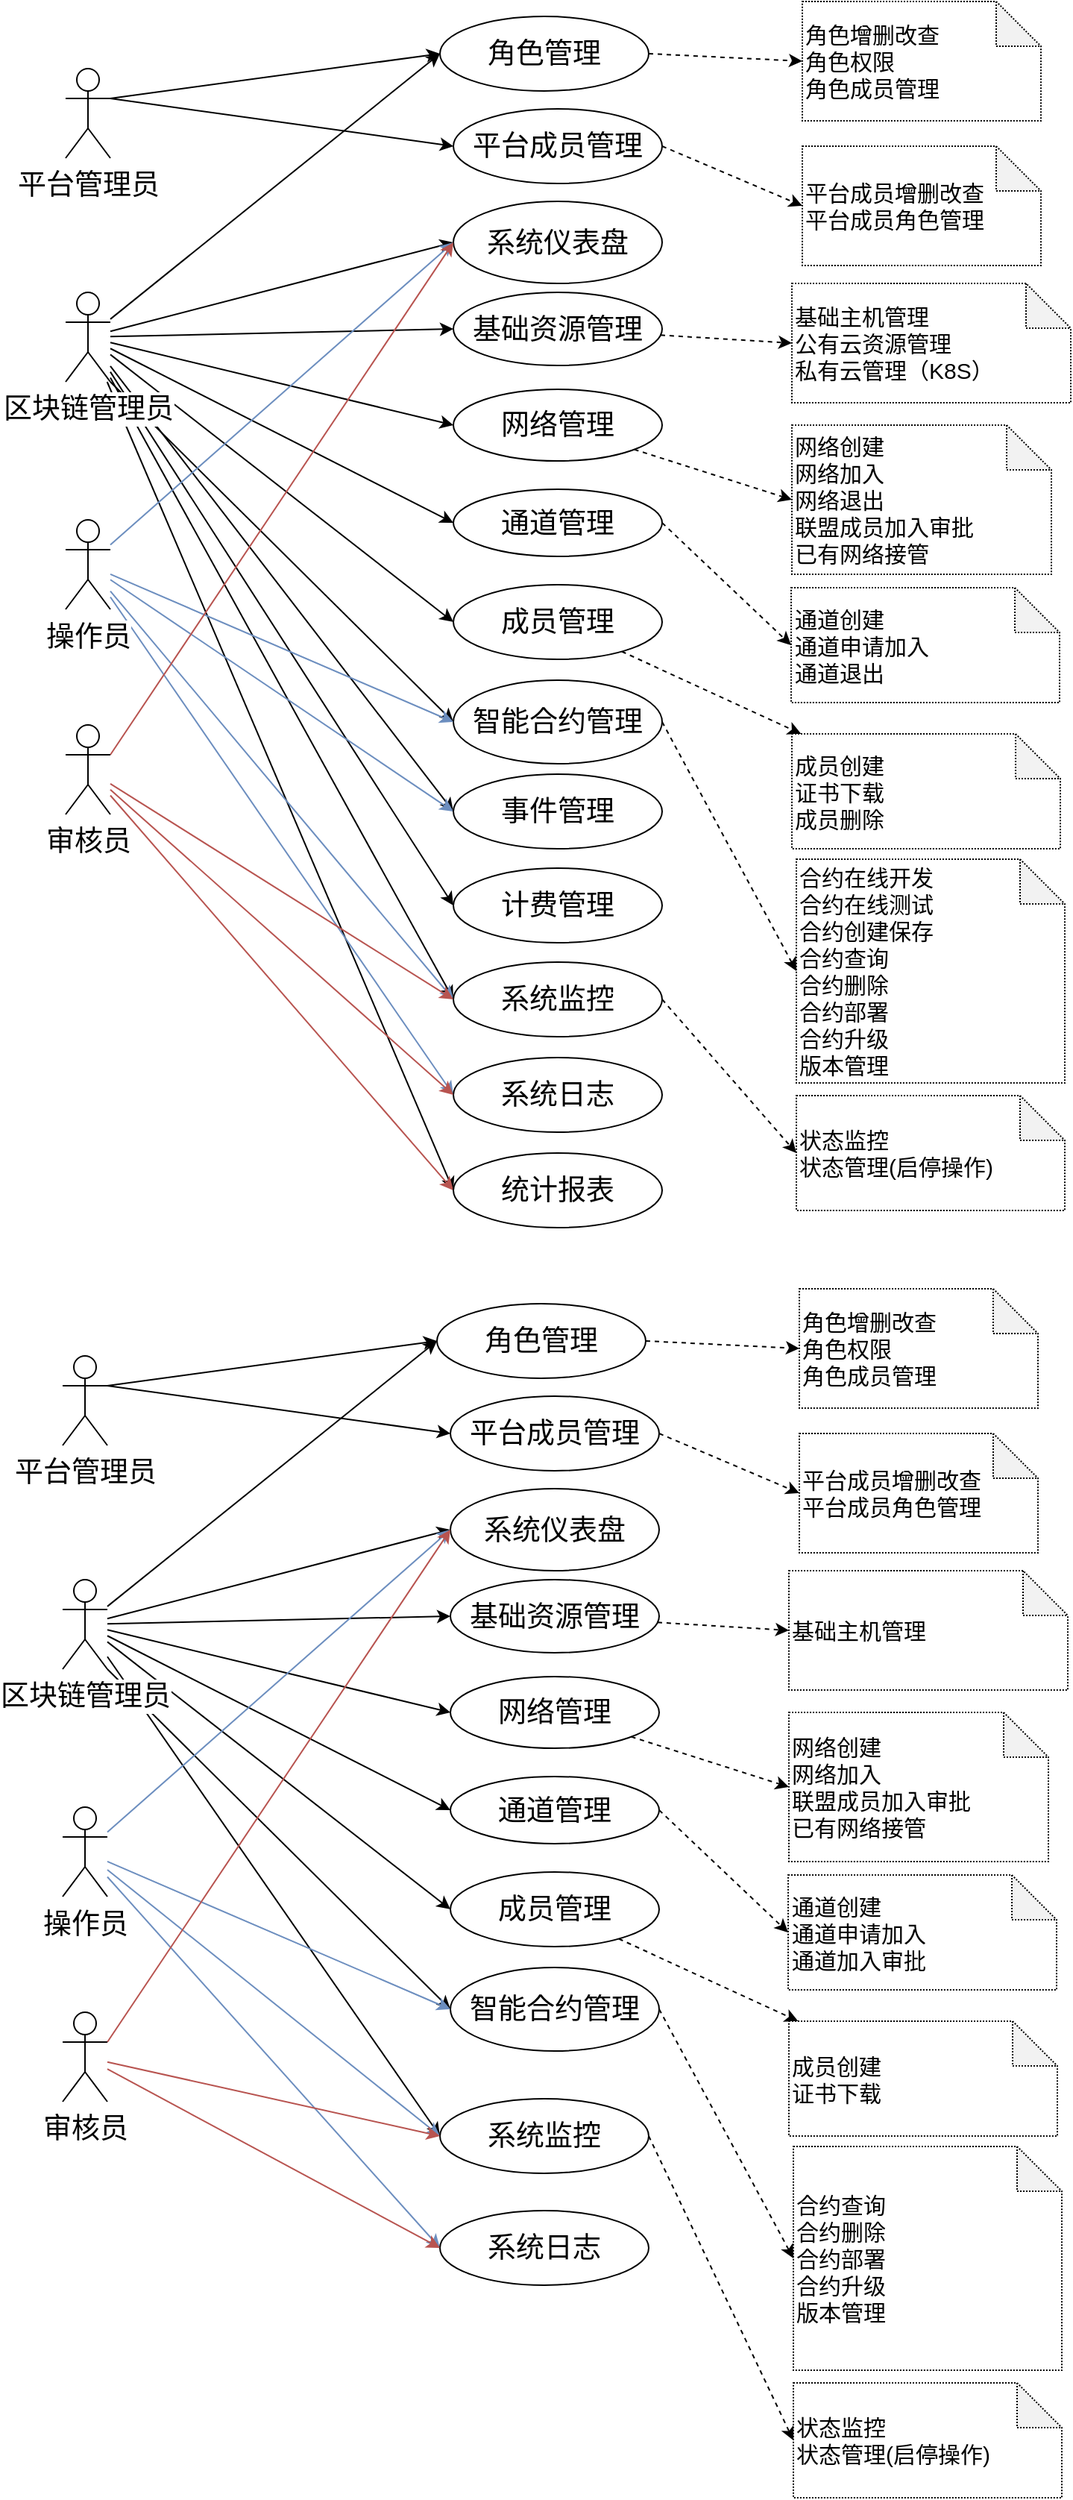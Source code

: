<mxfile version="12.3.6" type="github" pages="1">
  <diagram id="oozkSbW9tRgO9davWDht" name="Ã§Â¬Â¬ 1 Ã©Â¡Âµ">
    <mxGraphModel dx="946" dy="583" grid="0" gridSize="10" guides="1" tooltips="1" connect="1" arrows="1" fold="1" page="1" pageScale="1" pageWidth="3300" pageHeight="4681" math="0" shadow="0">
      <root>
        <mxCell id="0"/>
        <mxCell id="1" parent="0"/>
        <mxCell id="0qH-9EDrpJP9-Y-19pUg-6" style="rounded=0;orthogonalLoop=1;jettySize=auto;html=1;fontSize=19;entryX=0;entryY=0.5;entryDx=0;entryDy=0;" parent="1" source="0qH-9EDrpJP9-Y-19pUg-1" target="0qH-9EDrpJP9-Y-19pUg-5" edge="1">
          <mxGeometry relative="1" as="geometry"/>
        </mxCell>
        <mxCell id="0qH-9EDrpJP9-Y-19pUg-7" style="edgeStyle=none;rounded=0;orthogonalLoop=1;jettySize=auto;html=1;entryX=0;entryY=0.5;entryDx=0;entryDy=0;fontSize=19;" parent="1" source="0qH-9EDrpJP9-Y-19pUg-1" target="0qH-9EDrpJP9-Y-19pUg-2" edge="1">
          <mxGeometry relative="1" as="geometry"/>
        </mxCell>
        <mxCell id="0qH-9EDrpJP9-Y-19pUg-8" style="edgeStyle=none;rounded=0;orthogonalLoop=1;jettySize=auto;html=1;entryX=0;entryY=0.5;entryDx=0;entryDy=0;fontSize=19;" parent="1" source="0qH-9EDrpJP9-Y-19pUg-1" target="0qH-9EDrpJP9-Y-19pUg-4" edge="1">
          <mxGeometry relative="1" as="geometry"/>
        </mxCell>
        <mxCell id="0qH-9EDrpJP9-Y-19pUg-9" style="edgeStyle=none;rounded=0;orthogonalLoop=1;jettySize=auto;html=1;entryX=0;entryY=0.5;entryDx=0;entryDy=0;fontSize=19;" parent="1" source="0qH-9EDrpJP9-Y-19pUg-1" target="0qH-9EDrpJP9-Y-19pUg-3" edge="1">
          <mxGeometry relative="1" as="geometry"/>
        </mxCell>
        <mxCell id="0qH-9EDrpJP9-Y-19pUg-17" style="edgeStyle=none;rounded=0;orthogonalLoop=1;jettySize=auto;html=1;entryX=0;entryY=0.5;entryDx=0;entryDy=0;fontSize=19;" parent="1" source="0qH-9EDrpJP9-Y-19pUg-1" target="0qH-9EDrpJP9-Y-19pUg-16" edge="1">
          <mxGeometry relative="1" as="geometry"/>
        </mxCell>
        <mxCell id="0qH-9EDrpJP9-Y-19pUg-19" style="edgeStyle=none;rounded=0;orthogonalLoop=1;jettySize=auto;html=1;exitX=1;exitY=1;exitDx=0;exitDy=0;exitPerimeter=0;entryX=0;entryY=0.5;entryDx=0;entryDy=0;fontSize=19;" parent="1" source="0qH-9EDrpJP9-Y-19pUg-1" target="0qH-9EDrpJP9-Y-19pUg-18" edge="1">
          <mxGeometry relative="1" as="geometry"/>
        </mxCell>
        <mxCell id="0qH-9EDrpJP9-Y-19pUg-35" style="edgeStyle=none;rounded=0;orthogonalLoop=1;jettySize=auto;html=1;entryX=0;entryY=0.5;entryDx=0;entryDy=0;fontSize=19;" parent="1" source="0qH-9EDrpJP9-Y-19pUg-1" target="0qH-9EDrpJP9-Y-19pUg-34" edge="1">
          <mxGeometry relative="1" as="geometry"/>
        </mxCell>
        <mxCell id="0qH-9EDrpJP9-Y-19pUg-37" style="edgeStyle=none;rounded=0;orthogonalLoop=1;jettySize=auto;html=1;entryX=0;entryY=0.5;entryDx=0;entryDy=0;fontSize=19;" parent="1" source="0qH-9EDrpJP9-Y-19pUg-1" target="0qH-9EDrpJP9-Y-19pUg-32" edge="1">
          <mxGeometry relative="1" as="geometry"/>
        </mxCell>
        <mxCell id="0qH-9EDrpJP9-Y-19pUg-48" style="edgeStyle=none;rounded=0;orthogonalLoop=1;jettySize=auto;html=1;entryX=0;entryY=0.5;entryDx=0;entryDy=0;fontSize=19;" parent="1" source="0qH-9EDrpJP9-Y-19pUg-1" target="0qH-9EDrpJP9-Y-19pUg-46" edge="1">
          <mxGeometry relative="1" as="geometry"/>
        </mxCell>
        <mxCell id="ZpZ45_vEI-XIFmBjgbPw-2" style="rounded=0;orthogonalLoop=1;jettySize=auto;html=1;entryX=0;entryY=0.5;entryDx=0;entryDy=0;" parent="1" source="0qH-9EDrpJP9-Y-19pUg-1" target="ZpZ45_vEI-XIFmBjgbPw-1" edge="1">
          <mxGeometry relative="1" as="geometry"/>
        </mxCell>
        <mxCell id="ZpZ45_vEI-XIFmBjgbPw-5" style="edgeStyle=none;rounded=0;orthogonalLoop=1;jettySize=auto;html=1;entryX=0;entryY=0.5;entryDx=0;entryDy=0;" parent="1" source="0qH-9EDrpJP9-Y-19pUg-1" target="ZpZ45_vEI-XIFmBjgbPw-4" edge="1">
          <mxGeometry relative="1" as="geometry"/>
        </mxCell>
        <mxCell id="0qH-9EDrpJP9-Y-19pUg-1" value="区块链管理员" style="shape=umlActor;verticalLabelPosition=bottom;labelBackgroundColor=#ffffff;verticalAlign=top;html=1;fontSize=19;" parent="1" vertex="1">
          <mxGeometry x="260" y="220" width="30" height="60" as="geometry"/>
        </mxCell>
        <mxCell id="8plSU3mydQgTcdB5nCTO-7" style="edgeStyle=none;rounded=0;orthogonalLoop=1;jettySize=auto;html=1;entryX=0;entryY=0.5;entryDx=0;entryDy=0;entryPerimeter=0;dashed=1;fontSize=15;" parent="1" source="0qH-9EDrpJP9-Y-19pUg-2" target="8plSU3mydQgTcdB5nCTO-4" edge="1">
          <mxGeometry relative="1" as="geometry"/>
        </mxCell>
        <mxCell id="0qH-9EDrpJP9-Y-19pUg-2" value="网络管理&lt;br style=&quot;font-size: 19px;&quot;&gt;" style="ellipse;whiteSpace=wrap;html=1;fontSize=19;" parent="1" vertex="1">
          <mxGeometry x="520" y="285" width="140" height="48" as="geometry"/>
        </mxCell>
        <mxCell id="8plSU3mydQgTcdB5nCTO-9" style="edgeStyle=none;rounded=0;orthogonalLoop=1;jettySize=auto;html=1;dashed=1;fontSize=15;" parent="1" source="0qH-9EDrpJP9-Y-19pUg-3" target="8plSU3mydQgTcdB5nCTO-8" edge="1">
          <mxGeometry relative="1" as="geometry"/>
        </mxCell>
        <mxCell id="0qH-9EDrpJP9-Y-19pUg-3" value="成员管理" style="ellipse;whiteSpace=wrap;html=1;fontSize=19;" parent="1" vertex="1">
          <mxGeometry x="520" y="416" width="140" height="50" as="geometry"/>
        </mxCell>
        <mxCell id="0qH-9EDrpJP9-Y-19pUg-4" value="通道管理" style="ellipse;whiteSpace=wrap;html=1;fontSize=19;" parent="1" vertex="1">
          <mxGeometry x="520" y="352" width="140" height="45" as="geometry"/>
        </mxCell>
        <mxCell id="0qH-9EDrpJP9-Y-19pUg-5" value="角色管理" style="ellipse;whiteSpace=wrap;html=1;fontSize=19;" parent="1" vertex="1">
          <mxGeometry x="511" y="35" width="140" height="50" as="geometry"/>
        </mxCell>
        <mxCell id="8plSU3mydQgTcdB5nCTO-3" style="edgeStyle=none;rounded=0;orthogonalLoop=1;jettySize=auto;html=1;entryX=0;entryY=0.5;entryDx=0;entryDy=0;entryPerimeter=0;dashed=1;" parent="1" source="0qH-9EDrpJP9-Y-19pUg-16" target="8plSU3mydQgTcdB5nCTO-2" edge="1">
          <mxGeometry relative="1" as="geometry"/>
        </mxCell>
        <mxCell id="0qH-9EDrpJP9-Y-19pUg-16" value="基础资源管理&lt;br style=&quot;font-size: 19px&quot;&gt;" style="ellipse;whiteSpace=wrap;html=1;fontSize=19;" parent="1" vertex="1">
          <mxGeometry x="520" y="220" width="140" height="49" as="geometry"/>
        </mxCell>
        <mxCell id="8plSU3mydQgTcdB5nCTO-11" style="edgeStyle=none;rounded=0;orthogonalLoop=1;jettySize=auto;html=1;entryX=0;entryY=0.5;entryDx=0;entryDy=0;entryPerimeter=0;dashed=1;fontSize=15;exitX=1;exitY=0.5;exitDx=0;exitDy=0;" parent="1" source="0qH-9EDrpJP9-Y-19pUg-18" target="8plSU3mydQgTcdB5nCTO-10" edge="1">
          <mxGeometry relative="1" as="geometry"/>
        </mxCell>
        <mxCell id="0qH-9EDrpJP9-Y-19pUg-18" value="智能合约管理" style="ellipse;whiteSpace=wrap;html=1;fontSize=19;" parent="1" vertex="1">
          <mxGeometry x="520" y="480" width="140" height="56" as="geometry"/>
        </mxCell>
        <mxCell id="0qH-9EDrpJP9-Y-19pUg-31" style="edgeStyle=none;rounded=0;orthogonalLoop=1;jettySize=auto;html=1;entryX=0;entryY=0.5;entryDx=0;entryDy=0;fontSize=19;fillColor=#dae8fc;strokeColor=#6c8ebf;" parent="1" source="0qH-9EDrpJP9-Y-19pUg-29" target="0qH-9EDrpJP9-Y-19pUg-18" edge="1">
          <mxGeometry relative="1" as="geometry"/>
        </mxCell>
        <mxCell id="0qH-9EDrpJP9-Y-19pUg-33" style="edgeStyle=none;rounded=0;orthogonalLoop=1;jettySize=auto;html=1;entryX=0;entryY=0.5;entryDx=0;entryDy=0;fontSize=19;fillColor=#dae8fc;strokeColor=#6c8ebf;" parent="1" source="0qH-9EDrpJP9-Y-19pUg-29" target="0qH-9EDrpJP9-Y-19pUg-32" edge="1">
          <mxGeometry relative="1" as="geometry"/>
        </mxCell>
        <mxCell id="0qH-9EDrpJP9-Y-19pUg-36" style="edgeStyle=none;rounded=0;orthogonalLoop=1;jettySize=auto;html=1;entryX=0;entryY=0.5;entryDx=0;entryDy=0;fontSize=19;fillColor=#dae8fc;strokeColor=#6c8ebf;" parent="1" source="0qH-9EDrpJP9-Y-19pUg-29" target="0qH-9EDrpJP9-Y-19pUg-34" edge="1">
          <mxGeometry relative="1" as="geometry"/>
        </mxCell>
        <mxCell id="0qH-9EDrpJP9-Y-19pUg-39" style="edgeStyle=none;rounded=0;orthogonalLoop=1;jettySize=auto;html=1;entryX=0;entryY=0.5;entryDx=0;entryDy=0;fontSize=19;fillColor=#dae8fc;strokeColor=#6c8ebf;" parent="1" source="0qH-9EDrpJP9-Y-19pUg-29" target="0qH-9EDrpJP9-Y-19pUg-38" edge="1">
          <mxGeometry relative="1" as="geometry"/>
        </mxCell>
        <mxCell id="ZpZ45_vEI-XIFmBjgbPw-3" style="edgeStyle=none;rounded=0;orthogonalLoop=1;jettySize=auto;html=1;entryX=0;entryY=0.5;entryDx=0;entryDy=0;fillColor=#dae8fc;strokeColor=#6c8ebf;" parent="1" source="0qH-9EDrpJP9-Y-19pUg-29" target="ZpZ45_vEI-XIFmBjgbPw-1" edge="1">
          <mxGeometry relative="1" as="geometry"/>
        </mxCell>
        <mxCell id="0qH-9EDrpJP9-Y-19pUg-29" value="操作员&lt;br style=&quot;font-size: 19px&quot;&gt;" style="shape=umlActor;verticalLabelPosition=bottom;labelBackgroundColor=#ffffff;verticalAlign=top;html=1;fontSize=19;" parent="1" vertex="1">
          <mxGeometry x="260" y="372.5" width="30" height="60" as="geometry"/>
        </mxCell>
        <mxCell id="8plSU3mydQgTcdB5nCTO-13" style="edgeStyle=none;rounded=0;orthogonalLoop=1;jettySize=auto;html=1;entryX=0;entryY=0.5;entryDx=0;entryDy=0;entryPerimeter=0;dashed=1;fontSize=15;exitX=1;exitY=0.5;exitDx=0;exitDy=0;" parent="1" source="0qH-9EDrpJP9-Y-19pUg-32" target="8plSU3mydQgTcdB5nCTO-12" edge="1">
          <mxGeometry relative="1" as="geometry"/>
        </mxCell>
        <mxCell id="0qH-9EDrpJP9-Y-19pUg-32" value="系统监控" style="ellipse;whiteSpace=wrap;html=1;fontSize=19;" parent="1" vertex="1">
          <mxGeometry x="520" y="669" width="140" height="50" as="geometry"/>
        </mxCell>
        <mxCell id="8plSU3mydQgTcdB5nCTO-1" style="rounded=0;orthogonalLoop=1;jettySize=auto;html=1;entryX=0;entryY=0.5;entryDx=0;entryDy=0;entryPerimeter=0;dashed=1;exitX=1;exitY=0.5;exitDx=0;exitDy=0;" parent="1" source="0qH-9EDrpJP9-Y-19pUg-5" target="Ccfd51ajzRlaOkpZHizr-2" edge="1">
          <mxGeometry relative="1" as="geometry"/>
        </mxCell>
        <mxCell id="0qH-9EDrpJP9-Y-19pUg-34" value="系统仪表盘" style="ellipse;whiteSpace=wrap;html=1;fontSize=19;" parent="1" vertex="1">
          <mxGeometry x="520" y="159" width="140" height="55" as="geometry"/>
        </mxCell>
        <mxCell id="0qH-9EDrpJP9-Y-19pUg-38" value="系统日志" style="ellipse;whiteSpace=wrap;html=1;fontSize=19;" parent="1" vertex="1">
          <mxGeometry x="520" y="733" width="140" height="50" as="geometry"/>
        </mxCell>
        <mxCell id="0qH-9EDrpJP9-Y-19pUg-43" style="edgeStyle=none;rounded=0;orthogonalLoop=1;jettySize=auto;html=1;entryX=0;entryY=0.5;entryDx=0;entryDy=0;fontSize=19;exitX=1;exitY=0.333;exitDx=0;exitDy=0;exitPerimeter=0;fillColor=#f8cecc;strokeColor=#b85450;" parent="1" source="0qH-9EDrpJP9-Y-19pUg-40" target="0qH-9EDrpJP9-Y-19pUg-34" edge="1">
          <mxGeometry relative="1" as="geometry"/>
        </mxCell>
        <mxCell id="0qH-9EDrpJP9-Y-19pUg-44" style="edgeStyle=none;rounded=0;orthogonalLoop=1;jettySize=auto;html=1;entryX=0;entryY=0.5;entryDx=0;entryDy=0;fontSize=19;fillColor=#f8cecc;strokeColor=#b85450;" parent="1" source="0qH-9EDrpJP9-Y-19pUg-40" target="0qH-9EDrpJP9-Y-19pUg-38" edge="1">
          <mxGeometry relative="1" as="geometry"/>
        </mxCell>
        <mxCell id="0qH-9EDrpJP9-Y-19pUg-45" style="edgeStyle=none;rounded=0;orthogonalLoop=1;jettySize=auto;html=1;entryX=0;entryY=0.5;entryDx=0;entryDy=0;fontSize=19;fillColor=#f8cecc;strokeColor=#b85450;" parent="1" source="0qH-9EDrpJP9-Y-19pUg-40" target="0qH-9EDrpJP9-Y-19pUg-32" edge="1">
          <mxGeometry relative="1" as="geometry"/>
        </mxCell>
        <mxCell id="0qH-9EDrpJP9-Y-19pUg-47" style="edgeStyle=none;rounded=0;orthogonalLoop=1;jettySize=auto;html=1;entryX=0;entryY=0.5;entryDx=0;entryDy=0;fontSize=19;fillColor=#f8cecc;strokeColor=#b85450;" parent="1" source="0qH-9EDrpJP9-Y-19pUg-40" target="0qH-9EDrpJP9-Y-19pUg-46" edge="1">
          <mxGeometry relative="1" as="geometry"/>
        </mxCell>
        <mxCell id="0qH-9EDrpJP9-Y-19pUg-40" value="审核员" style="shape=umlActor;verticalLabelPosition=bottom;labelBackgroundColor=#ffffff;verticalAlign=top;html=1;fontSize=19;" parent="1" vertex="1">
          <mxGeometry x="260" y="510" width="30" height="60" as="geometry"/>
        </mxCell>
        <mxCell id="0qH-9EDrpJP9-Y-19pUg-46" value="统计报表" style="ellipse;whiteSpace=wrap;html=1;fontSize=19;" parent="1" vertex="1">
          <mxGeometry x="520" y="797" width="140" height="50" as="geometry"/>
        </mxCell>
        <mxCell id="Ccfd51ajzRlaOkpZHizr-2" value="角色增删改查&lt;br style=&quot;font-size: 15px&quot;&gt;角色权限&lt;br&gt;角色成员管理" style="shape=note;whiteSpace=wrap;html=1;backgroundOutline=1;darkOpacity=0.05;fontSize=15;align=left;dashed=1;dashPattern=1 1;" parent="1" vertex="1">
          <mxGeometry x="754" y="25" width="160" height="80" as="geometry"/>
        </mxCell>
        <mxCell id="8plSU3mydQgTcdB5nCTO-2" value="基础主机管理&lt;br style=&quot;font-size: 15px;&quot;&gt;公有云资源管理&lt;br style=&quot;font-size: 15px;&quot;&gt;私有云管理（K8S）&lt;br style=&quot;font-size: 15px;&quot;&gt;" style="shape=note;whiteSpace=wrap;html=1;backgroundOutline=1;darkOpacity=0.05;fontSize=15;align=left;dashed=1;dashPattern=1 1;" parent="1" vertex="1">
          <mxGeometry x="747" y="214" width="187" height="80" as="geometry"/>
        </mxCell>
        <mxCell id="8plSU3mydQgTcdB5nCTO-6" value="" style="edgeStyle=none;rounded=0;orthogonalLoop=1;jettySize=auto;html=1;dashed=1;fontSize=15;exitX=1;exitY=0.5;exitDx=0;exitDy=0;entryX=0;entryY=0.5;entryDx=0;entryDy=0;entryPerimeter=0;" parent="1" source="0qH-9EDrpJP9-Y-19pUg-4" target="8plSU3mydQgTcdB5nCTO-5" edge="1">
          <mxGeometry relative="1" as="geometry"/>
        </mxCell>
        <mxCell id="8plSU3mydQgTcdB5nCTO-4" value="网络创建&lt;br&gt;网络加入&lt;br&gt;网络退出&lt;br&gt;联盟成员加入审批&lt;br&gt;已有网络接管&lt;br style=&quot;font-size: 15px&quot;&gt;" style="shape=note;whiteSpace=wrap;html=1;backgroundOutline=1;darkOpacity=0.05;fontSize=15;align=left;dashed=1;dashPattern=1 1;" parent="1" vertex="1">
          <mxGeometry x="747" y="309" width="174" height="100" as="geometry"/>
        </mxCell>
        <mxCell id="8plSU3mydQgTcdB5nCTO-5" value="通道创建&lt;br&gt;通道申请加入&lt;br&gt;通道退出&lt;br style=&quot;font-size: 15px&quot;&gt;" style="shape=note;whiteSpace=wrap;html=1;backgroundOutline=1;darkOpacity=0.05;fontSize=15;align=left;dashed=1;dashPattern=1 1;" parent="1" vertex="1">
          <mxGeometry x="746.5" y="418" width="180" height="77" as="geometry"/>
        </mxCell>
        <mxCell id="8plSU3mydQgTcdB5nCTO-8" value="成员创建&lt;br&gt;证书下载&lt;br&gt;成员删除&lt;br style=&quot;font-size: 15px&quot;&gt;" style="shape=note;whiteSpace=wrap;html=1;backgroundOutline=1;darkOpacity=0.05;fontSize=15;align=left;dashed=1;dashPattern=1 1;" parent="1" vertex="1">
          <mxGeometry x="747" y="516" width="180" height="77" as="geometry"/>
        </mxCell>
        <mxCell id="8plSU3mydQgTcdB5nCTO-10" value="合约在线开发&lt;br&gt;合约在线测试&lt;br&gt;合约创建保存&lt;br&gt;合约查询&lt;br&gt;合约删除&lt;br&gt;合约部署&lt;br&gt;合约升级&lt;br&gt;版本管理&lt;br style=&quot;font-size: 15px&quot;&gt;" style="shape=note;whiteSpace=wrap;html=1;backgroundOutline=1;darkOpacity=0.05;fontSize=15;align=left;dashed=1;dashPattern=1 1;" parent="1" vertex="1">
          <mxGeometry x="750" y="600" width="180" height="150" as="geometry"/>
        </mxCell>
        <mxCell id="8plSU3mydQgTcdB5nCTO-12" value="状态监控&lt;br&gt;状态管理(启停操作)&lt;br style=&quot;font-size: 15px&quot;&gt;" style="shape=note;whiteSpace=wrap;html=1;backgroundOutline=1;darkOpacity=0.05;fontSize=15;align=left;dashed=1;dashPattern=1 1;" parent="1" vertex="1">
          <mxGeometry x="750" y="758.5" width="180" height="77" as="geometry"/>
        </mxCell>
        <mxCell id="ZpZ45_vEI-XIFmBjgbPw-1" value="事件管理" style="ellipse;whiteSpace=wrap;html=1;fontSize=19;" parent="1" vertex="1">
          <mxGeometry x="520" y="543" width="140" height="50" as="geometry"/>
        </mxCell>
        <mxCell id="ZpZ45_vEI-XIFmBjgbPw-4" value="计费管理" style="ellipse;whiteSpace=wrap;html=1;fontSize=19;" parent="1" vertex="1">
          <mxGeometry x="520" y="606" width="140" height="50" as="geometry"/>
        </mxCell>
        <mxCell id="s-LMiSfw2OvxJg3AGcIB-1" value="平台管理员" style="shape=umlActor;verticalLabelPosition=bottom;labelBackgroundColor=#ffffff;verticalAlign=top;html=1;fontSize=19;" parent="1" vertex="1">
          <mxGeometry x="260" y="70" width="30" height="60" as="geometry"/>
        </mxCell>
        <mxCell id="s-LMiSfw2OvxJg3AGcIB-5" value="平台成员管理" style="ellipse;whiteSpace=wrap;html=1;fontSize=19;" parent="1" vertex="1">
          <mxGeometry x="520" y="97" width="140" height="50" as="geometry"/>
        </mxCell>
        <mxCell id="s-LMiSfw2OvxJg3AGcIB-7" value="" style="endArrow=classic;html=1;fontSize=12;exitX=1;exitY=0.333;exitDx=0;exitDy=0;exitPerimeter=0;entryX=0;entryY=0.5;entryDx=0;entryDy=0;" parent="1" source="s-LMiSfw2OvxJg3AGcIB-1" target="0qH-9EDrpJP9-Y-19pUg-5" edge="1">
          <mxGeometry width="50" height="50" relative="1" as="geometry">
            <mxPoint x="333" y="87" as="sourcePoint"/>
            <mxPoint x="383" y="37" as="targetPoint"/>
          </mxGeometry>
        </mxCell>
        <mxCell id="s-LMiSfw2OvxJg3AGcIB-8" value="" style="endArrow=classic;html=1;fontSize=12;exitX=1;exitY=0.333;exitDx=0;exitDy=0;exitPerimeter=0;entryX=0;entryY=0.5;entryDx=0;entryDy=0;" parent="1" source="s-LMiSfw2OvxJg3AGcIB-1" target="s-LMiSfw2OvxJg3AGcIB-5" edge="1">
          <mxGeometry width="50" height="50" relative="1" as="geometry">
            <mxPoint x="339" y="157" as="sourcePoint"/>
            <mxPoint x="389" y="107" as="targetPoint"/>
          </mxGeometry>
        </mxCell>
        <mxCell id="s-LMiSfw2OvxJg3AGcIB-9" value="平台成员增删改查&lt;br&gt;平台成员角色管理&lt;br style=&quot;font-size: 15px&quot;&gt;" style="shape=note;whiteSpace=wrap;html=1;backgroundOutline=1;darkOpacity=0.05;fontSize=15;align=left;dashed=1;dashPattern=1 1;" parent="1" vertex="1">
          <mxGeometry x="754" y="122" width="160" height="80" as="geometry"/>
        </mxCell>
        <mxCell id="s-LMiSfw2OvxJg3AGcIB-11" value="" style="endArrow=classic;html=1;fontSize=12;exitX=1;exitY=0.5;exitDx=0;exitDy=0;entryX=0;entryY=0.5;entryDx=0;entryDy=0;entryPerimeter=0;dashed=1;" parent="1" source="s-LMiSfw2OvxJg3AGcIB-5" target="s-LMiSfw2OvxJg3AGcIB-9" edge="1">
          <mxGeometry width="50" height="50" relative="1" as="geometry">
            <mxPoint x="694" y="161" as="sourcePoint"/>
            <mxPoint x="744" y="161" as="targetPoint"/>
          </mxGeometry>
        </mxCell>
        <mxCell id="CehQnJ190Mu7V5oRBS2e-1" style="rounded=0;orthogonalLoop=1;jettySize=auto;html=1;fontSize=19;entryX=0;entryY=0.5;entryDx=0;entryDy=0;" edge="1" parent="1" source="CehQnJ190Mu7V5oRBS2e-12" target="CehQnJ190Mu7V5oRBS2e-18">
          <mxGeometry relative="1" as="geometry"/>
        </mxCell>
        <mxCell id="CehQnJ190Mu7V5oRBS2e-2" style="edgeStyle=none;rounded=0;orthogonalLoop=1;jettySize=auto;html=1;entryX=0;entryY=0.5;entryDx=0;entryDy=0;fontSize=19;" edge="1" parent="1" source="CehQnJ190Mu7V5oRBS2e-12" target="CehQnJ190Mu7V5oRBS2e-14">
          <mxGeometry relative="1" as="geometry"/>
        </mxCell>
        <mxCell id="CehQnJ190Mu7V5oRBS2e-3" style="edgeStyle=none;rounded=0;orthogonalLoop=1;jettySize=auto;html=1;entryX=0;entryY=0.5;entryDx=0;entryDy=0;fontSize=19;" edge="1" parent="1" source="CehQnJ190Mu7V5oRBS2e-12" target="CehQnJ190Mu7V5oRBS2e-17">
          <mxGeometry relative="1" as="geometry"/>
        </mxCell>
        <mxCell id="CehQnJ190Mu7V5oRBS2e-4" style="edgeStyle=none;rounded=0;orthogonalLoop=1;jettySize=auto;html=1;entryX=0;entryY=0.5;entryDx=0;entryDy=0;fontSize=19;" edge="1" parent="1" source="CehQnJ190Mu7V5oRBS2e-12" target="CehQnJ190Mu7V5oRBS2e-16">
          <mxGeometry relative="1" as="geometry"/>
        </mxCell>
        <mxCell id="CehQnJ190Mu7V5oRBS2e-5" style="edgeStyle=none;rounded=0;orthogonalLoop=1;jettySize=auto;html=1;entryX=0;entryY=0.5;entryDx=0;entryDy=0;fontSize=19;" edge="1" parent="1" source="CehQnJ190Mu7V5oRBS2e-12" target="CehQnJ190Mu7V5oRBS2e-20">
          <mxGeometry relative="1" as="geometry"/>
        </mxCell>
        <mxCell id="CehQnJ190Mu7V5oRBS2e-6" style="edgeStyle=none;rounded=0;orthogonalLoop=1;jettySize=auto;html=1;exitX=1;exitY=1;exitDx=0;exitDy=0;exitPerimeter=0;entryX=0;entryY=0.5;entryDx=0;entryDy=0;fontSize=19;" edge="1" parent="1" source="CehQnJ190Mu7V5oRBS2e-12" target="CehQnJ190Mu7V5oRBS2e-22">
          <mxGeometry relative="1" as="geometry"/>
        </mxCell>
        <mxCell id="CehQnJ190Mu7V5oRBS2e-7" style="edgeStyle=none;rounded=0;orthogonalLoop=1;jettySize=auto;html=1;entryX=0;entryY=0.5;entryDx=0;entryDy=0;fontSize=19;" edge="1" parent="1" source="CehQnJ190Mu7V5oRBS2e-12" target="CehQnJ190Mu7V5oRBS2e-32">
          <mxGeometry relative="1" as="geometry"/>
        </mxCell>
        <mxCell id="CehQnJ190Mu7V5oRBS2e-8" style="edgeStyle=none;rounded=0;orthogonalLoop=1;jettySize=auto;html=1;entryX=0;entryY=0.5;entryDx=0;entryDy=0;fontSize=19;" edge="1" parent="1" source="CehQnJ190Mu7V5oRBS2e-12" target="CehQnJ190Mu7V5oRBS2e-30">
          <mxGeometry relative="1" as="geometry"/>
        </mxCell>
        <mxCell id="CehQnJ190Mu7V5oRBS2e-12" value="区块链管理员" style="shape=umlActor;verticalLabelPosition=bottom;labelBackgroundColor=#ffffff;verticalAlign=top;html=1;fontSize=19;" vertex="1" parent="1">
          <mxGeometry x="258" y="1083" width="30" height="60" as="geometry"/>
        </mxCell>
        <mxCell id="CehQnJ190Mu7V5oRBS2e-13" style="edgeStyle=none;rounded=0;orthogonalLoop=1;jettySize=auto;html=1;entryX=0;entryY=0.5;entryDx=0;entryDy=0;entryPerimeter=0;dashed=1;fontSize=15;" edge="1" parent="1" source="CehQnJ190Mu7V5oRBS2e-14" target="CehQnJ190Mu7V5oRBS2e-43">
          <mxGeometry relative="1" as="geometry"/>
        </mxCell>
        <mxCell id="CehQnJ190Mu7V5oRBS2e-14" value="网络管理&lt;br style=&quot;font-size: 19px;&quot;&gt;" style="ellipse;whiteSpace=wrap;html=1;fontSize=19;" vertex="1" parent="1">
          <mxGeometry x="518" y="1148" width="140" height="48" as="geometry"/>
        </mxCell>
        <mxCell id="CehQnJ190Mu7V5oRBS2e-15" style="edgeStyle=none;rounded=0;orthogonalLoop=1;jettySize=auto;html=1;dashed=1;fontSize=15;" edge="1" parent="1" source="CehQnJ190Mu7V5oRBS2e-16" target="CehQnJ190Mu7V5oRBS2e-45">
          <mxGeometry relative="1" as="geometry"/>
        </mxCell>
        <mxCell id="CehQnJ190Mu7V5oRBS2e-16" value="成员管理" style="ellipse;whiteSpace=wrap;html=1;fontSize=19;" vertex="1" parent="1">
          <mxGeometry x="518" y="1279" width="140" height="50" as="geometry"/>
        </mxCell>
        <mxCell id="CehQnJ190Mu7V5oRBS2e-17" value="通道管理" style="ellipse;whiteSpace=wrap;html=1;fontSize=19;" vertex="1" parent="1">
          <mxGeometry x="518" y="1215" width="140" height="45" as="geometry"/>
        </mxCell>
        <mxCell id="CehQnJ190Mu7V5oRBS2e-18" value="角色管理" style="ellipse;whiteSpace=wrap;html=1;fontSize=19;" vertex="1" parent="1">
          <mxGeometry x="509" y="898" width="140" height="50" as="geometry"/>
        </mxCell>
        <mxCell id="CehQnJ190Mu7V5oRBS2e-19" style="edgeStyle=none;rounded=0;orthogonalLoop=1;jettySize=auto;html=1;entryX=0;entryY=0.5;entryDx=0;entryDy=0;entryPerimeter=0;dashed=1;" edge="1" parent="1" source="CehQnJ190Mu7V5oRBS2e-20" target="CehQnJ190Mu7V5oRBS2e-41">
          <mxGeometry relative="1" as="geometry"/>
        </mxCell>
        <mxCell id="CehQnJ190Mu7V5oRBS2e-20" value="基础资源管理&lt;br style=&quot;font-size: 19px&quot;&gt;" style="ellipse;whiteSpace=wrap;html=1;fontSize=19;" vertex="1" parent="1">
          <mxGeometry x="518" y="1083" width="140" height="49" as="geometry"/>
        </mxCell>
        <mxCell id="CehQnJ190Mu7V5oRBS2e-21" style="edgeStyle=none;rounded=0;orthogonalLoop=1;jettySize=auto;html=1;entryX=0;entryY=0.5;entryDx=0;entryDy=0;entryPerimeter=0;dashed=1;fontSize=15;exitX=1;exitY=0.5;exitDx=0;exitDy=0;" edge="1" parent="1" source="CehQnJ190Mu7V5oRBS2e-22" target="CehQnJ190Mu7V5oRBS2e-46">
          <mxGeometry relative="1" as="geometry"/>
        </mxCell>
        <mxCell id="CehQnJ190Mu7V5oRBS2e-22" value="智能合约管理" style="ellipse;whiteSpace=wrap;html=1;fontSize=19;" vertex="1" parent="1">
          <mxGeometry x="518" y="1343" width="140" height="56" as="geometry"/>
        </mxCell>
        <mxCell id="CehQnJ190Mu7V5oRBS2e-23" style="edgeStyle=none;rounded=0;orthogonalLoop=1;jettySize=auto;html=1;entryX=0;entryY=0.5;entryDx=0;entryDy=0;fontSize=19;fillColor=#dae8fc;strokeColor=#6c8ebf;" edge="1" parent="1" source="CehQnJ190Mu7V5oRBS2e-28" target="CehQnJ190Mu7V5oRBS2e-22">
          <mxGeometry relative="1" as="geometry"/>
        </mxCell>
        <mxCell id="CehQnJ190Mu7V5oRBS2e-24" style="edgeStyle=none;rounded=0;orthogonalLoop=1;jettySize=auto;html=1;entryX=0;entryY=0.5;entryDx=0;entryDy=0;fontSize=19;fillColor=#dae8fc;strokeColor=#6c8ebf;" edge="1" parent="1" source="CehQnJ190Mu7V5oRBS2e-28" target="CehQnJ190Mu7V5oRBS2e-30">
          <mxGeometry relative="1" as="geometry"/>
        </mxCell>
        <mxCell id="CehQnJ190Mu7V5oRBS2e-25" style="edgeStyle=none;rounded=0;orthogonalLoop=1;jettySize=auto;html=1;entryX=0;entryY=0.5;entryDx=0;entryDy=0;fontSize=19;fillColor=#dae8fc;strokeColor=#6c8ebf;" edge="1" parent="1" source="CehQnJ190Mu7V5oRBS2e-28" target="CehQnJ190Mu7V5oRBS2e-32">
          <mxGeometry relative="1" as="geometry"/>
        </mxCell>
        <mxCell id="CehQnJ190Mu7V5oRBS2e-26" style="edgeStyle=none;rounded=0;orthogonalLoop=1;jettySize=auto;html=1;entryX=0;entryY=0.5;entryDx=0;entryDy=0;fontSize=19;fillColor=#dae8fc;strokeColor=#6c8ebf;" edge="1" parent="1" source="CehQnJ190Mu7V5oRBS2e-28" target="CehQnJ190Mu7V5oRBS2e-33">
          <mxGeometry relative="1" as="geometry"/>
        </mxCell>
        <mxCell id="CehQnJ190Mu7V5oRBS2e-28" value="操作员&lt;br style=&quot;font-size: 19px&quot;&gt;" style="shape=umlActor;verticalLabelPosition=bottom;labelBackgroundColor=#ffffff;verticalAlign=top;html=1;fontSize=19;" vertex="1" parent="1">
          <mxGeometry x="258" y="1235.5" width="30" height="60" as="geometry"/>
        </mxCell>
        <mxCell id="CehQnJ190Mu7V5oRBS2e-29" style="edgeStyle=none;rounded=0;orthogonalLoop=1;jettySize=auto;html=1;entryX=0;entryY=0.5;entryDx=0;entryDy=0;entryPerimeter=0;dashed=1;fontSize=15;exitX=1;exitY=0.5;exitDx=0;exitDy=0;" edge="1" parent="1" source="CehQnJ190Mu7V5oRBS2e-30" target="CehQnJ190Mu7V5oRBS2e-47">
          <mxGeometry relative="1" as="geometry"/>
        </mxCell>
        <mxCell id="CehQnJ190Mu7V5oRBS2e-30" value="系统监控" style="ellipse;whiteSpace=wrap;html=1;fontSize=19;" vertex="1" parent="1">
          <mxGeometry x="511" y="1431" width="140" height="50" as="geometry"/>
        </mxCell>
        <mxCell id="CehQnJ190Mu7V5oRBS2e-31" style="rounded=0;orthogonalLoop=1;jettySize=auto;html=1;entryX=0;entryY=0.5;entryDx=0;entryDy=0;entryPerimeter=0;dashed=1;exitX=1;exitY=0.5;exitDx=0;exitDy=0;" edge="1" parent="1" source="CehQnJ190Mu7V5oRBS2e-18" target="CehQnJ190Mu7V5oRBS2e-40">
          <mxGeometry relative="1" as="geometry"/>
        </mxCell>
        <mxCell id="CehQnJ190Mu7V5oRBS2e-32" value="系统仪表盘" style="ellipse;whiteSpace=wrap;html=1;fontSize=19;" vertex="1" parent="1">
          <mxGeometry x="518" y="1022" width="140" height="55" as="geometry"/>
        </mxCell>
        <mxCell id="CehQnJ190Mu7V5oRBS2e-33" value="系统日志" style="ellipse;whiteSpace=wrap;html=1;fontSize=19;" vertex="1" parent="1">
          <mxGeometry x="511" y="1506" width="140" height="50" as="geometry"/>
        </mxCell>
        <mxCell id="CehQnJ190Mu7V5oRBS2e-34" style="edgeStyle=none;rounded=0;orthogonalLoop=1;jettySize=auto;html=1;entryX=0;entryY=0.5;entryDx=0;entryDy=0;fontSize=19;exitX=1;exitY=0.333;exitDx=0;exitDy=0;exitPerimeter=0;fillColor=#f8cecc;strokeColor=#b85450;" edge="1" parent="1" source="CehQnJ190Mu7V5oRBS2e-38" target="CehQnJ190Mu7V5oRBS2e-32">
          <mxGeometry relative="1" as="geometry"/>
        </mxCell>
        <mxCell id="CehQnJ190Mu7V5oRBS2e-35" style="edgeStyle=none;rounded=0;orthogonalLoop=1;jettySize=auto;html=1;entryX=0;entryY=0.5;entryDx=0;entryDy=0;fontSize=19;fillColor=#f8cecc;strokeColor=#b85450;" edge="1" parent="1" source="CehQnJ190Mu7V5oRBS2e-38" target="CehQnJ190Mu7V5oRBS2e-33">
          <mxGeometry relative="1" as="geometry"/>
        </mxCell>
        <mxCell id="CehQnJ190Mu7V5oRBS2e-36" style="edgeStyle=none;rounded=0;orthogonalLoop=1;jettySize=auto;html=1;entryX=0;entryY=0.5;entryDx=0;entryDy=0;fontSize=19;fillColor=#f8cecc;strokeColor=#b85450;" edge="1" parent="1" source="CehQnJ190Mu7V5oRBS2e-38" target="CehQnJ190Mu7V5oRBS2e-30">
          <mxGeometry relative="1" as="geometry"/>
        </mxCell>
        <mxCell id="CehQnJ190Mu7V5oRBS2e-38" value="审核员" style="shape=umlActor;verticalLabelPosition=bottom;labelBackgroundColor=#ffffff;verticalAlign=top;html=1;fontSize=19;" vertex="1" parent="1">
          <mxGeometry x="258" y="1373" width="30" height="60" as="geometry"/>
        </mxCell>
        <mxCell id="CehQnJ190Mu7V5oRBS2e-40" value="角色增删改查&lt;br style=&quot;font-size: 15px&quot;&gt;角色权限&lt;br&gt;角色成员管理" style="shape=note;whiteSpace=wrap;html=1;backgroundOutline=1;darkOpacity=0.05;fontSize=15;align=left;dashed=1;dashPattern=1 1;" vertex="1" parent="1">
          <mxGeometry x="752" y="888" width="160" height="80" as="geometry"/>
        </mxCell>
        <mxCell id="CehQnJ190Mu7V5oRBS2e-41" value="基础主机管理" style="shape=note;whiteSpace=wrap;html=1;backgroundOutline=1;darkOpacity=0.05;fontSize=15;align=left;dashed=1;dashPattern=1 1;" vertex="1" parent="1">
          <mxGeometry x="745" y="1077" width="187" height="80" as="geometry"/>
        </mxCell>
        <mxCell id="CehQnJ190Mu7V5oRBS2e-42" value="" style="edgeStyle=none;rounded=0;orthogonalLoop=1;jettySize=auto;html=1;dashed=1;fontSize=15;exitX=1;exitY=0.5;exitDx=0;exitDy=0;entryX=0;entryY=0.5;entryDx=0;entryDy=0;entryPerimeter=0;" edge="1" parent="1" source="CehQnJ190Mu7V5oRBS2e-17" target="CehQnJ190Mu7V5oRBS2e-44">
          <mxGeometry relative="1" as="geometry"/>
        </mxCell>
        <mxCell id="CehQnJ190Mu7V5oRBS2e-43" value="网络创建&lt;br&gt;网络加入&lt;br&gt;联盟成员加入审批&lt;br&gt;已有网络接管" style="shape=note;whiteSpace=wrap;html=1;backgroundOutline=1;darkOpacity=0.05;fontSize=15;align=left;dashed=1;dashPattern=1 1;" vertex="1" parent="1">
          <mxGeometry x="745" y="1172" width="174" height="100" as="geometry"/>
        </mxCell>
        <mxCell id="CehQnJ190Mu7V5oRBS2e-44" value="通道创建&lt;br&gt;通道申请加入&lt;br&gt;通道加入审批" style="shape=note;whiteSpace=wrap;html=1;backgroundOutline=1;darkOpacity=0.05;fontSize=15;align=left;dashed=1;dashPattern=1 1;" vertex="1" parent="1">
          <mxGeometry x="744.5" y="1281" width="180" height="77" as="geometry"/>
        </mxCell>
        <mxCell id="CehQnJ190Mu7V5oRBS2e-45" value="成员创建&lt;br&gt;证书下载" style="shape=note;whiteSpace=wrap;html=1;backgroundOutline=1;darkOpacity=0.05;fontSize=15;align=left;dashed=1;dashPattern=1 1;" vertex="1" parent="1">
          <mxGeometry x="745" y="1379" width="180" height="77" as="geometry"/>
        </mxCell>
        <mxCell id="CehQnJ190Mu7V5oRBS2e-46" value="合约查询&lt;br&gt;合约删除&lt;br&gt;合约部署&lt;br&gt;合约升级&lt;br&gt;版本管理" style="shape=note;whiteSpace=wrap;html=1;backgroundOutline=1;darkOpacity=0.05;fontSize=15;align=left;dashed=1;dashPattern=1 1;" vertex="1" parent="1">
          <mxGeometry x="748" y="1463" width="180" height="150" as="geometry"/>
        </mxCell>
        <mxCell id="CehQnJ190Mu7V5oRBS2e-47" value="状态监控&lt;br&gt;状态管理(启停操作)&lt;br style=&quot;font-size: 15px&quot;&gt;" style="shape=note;whiteSpace=wrap;html=1;backgroundOutline=1;darkOpacity=0.05;fontSize=15;align=left;dashed=1;dashPattern=1 1;" vertex="1" parent="1">
          <mxGeometry x="748" y="1621.5" width="180" height="77" as="geometry"/>
        </mxCell>
        <mxCell id="CehQnJ190Mu7V5oRBS2e-50" value="平台管理员" style="shape=umlActor;verticalLabelPosition=bottom;labelBackgroundColor=#ffffff;verticalAlign=top;html=1;fontSize=19;" vertex="1" parent="1">
          <mxGeometry x="258" y="933" width="30" height="60" as="geometry"/>
        </mxCell>
        <mxCell id="CehQnJ190Mu7V5oRBS2e-51" value="平台成员管理" style="ellipse;whiteSpace=wrap;html=1;fontSize=19;" vertex="1" parent="1">
          <mxGeometry x="518" y="960" width="140" height="50" as="geometry"/>
        </mxCell>
        <mxCell id="CehQnJ190Mu7V5oRBS2e-52" value="" style="endArrow=classic;html=1;fontSize=12;exitX=1;exitY=0.333;exitDx=0;exitDy=0;exitPerimeter=0;entryX=0;entryY=0.5;entryDx=0;entryDy=0;" edge="1" parent="1" source="CehQnJ190Mu7V5oRBS2e-50" target="CehQnJ190Mu7V5oRBS2e-18">
          <mxGeometry width="50" height="50" relative="1" as="geometry">
            <mxPoint x="331" y="950" as="sourcePoint"/>
            <mxPoint x="381" y="900" as="targetPoint"/>
          </mxGeometry>
        </mxCell>
        <mxCell id="CehQnJ190Mu7V5oRBS2e-53" value="" style="endArrow=classic;html=1;fontSize=12;exitX=1;exitY=0.333;exitDx=0;exitDy=0;exitPerimeter=0;entryX=0;entryY=0.5;entryDx=0;entryDy=0;" edge="1" parent="1" source="CehQnJ190Mu7V5oRBS2e-50" target="CehQnJ190Mu7V5oRBS2e-51">
          <mxGeometry width="50" height="50" relative="1" as="geometry">
            <mxPoint x="337" y="1020" as="sourcePoint"/>
            <mxPoint x="387" y="970" as="targetPoint"/>
          </mxGeometry>
        </mxCell>
        <mxCell id="CehQnJ190Mu7V5oRBS2e-54" value="平台成员增删改查&lt;br&gt;平台成员角色管理&lt;br style=&quot;font-size: 15px&quot;&gt;" style="shape=note;whiteSpace=wrap;html=1;backgroundOutline=1;darkOpacity=0.05;fontSize=15;align=left;dashed=1;dashPattern=1 1;" vertex="1" parent="1">
          <mxGeometry x="752" y="985" width="160" height="80" as="geometry"/>
        </mxCell>
        <mxCell id="CehQnJ190Mu7V5oRBS2e-55" value="" style="endArrow=classic;html=1;fontSize=12;exitX=1;exitY=0.5;exitDx=0;exitDy=0;entryX=0;entryY=0.5;entryDx=0;entryDy=0;entryPerimeter=0;dashed=1;" edge="1" parent="1" source="CehQnJ190Mu7V5oRBS2e-51" target="CehQnJ190Mu7V5oRBS2e-54">
          <mxGeometry width="50" height="50" relative="1" as="geometry">
            <mxPoint x="692" y="1024" as="sourcePoint"/>
            <mxPoint x="742" y="1024" as="targetPoint"/>
          </mxGeometry>
        </mxCell>
      </root>
    </mxGraphModel>
  </diagram>
</mxfile>
